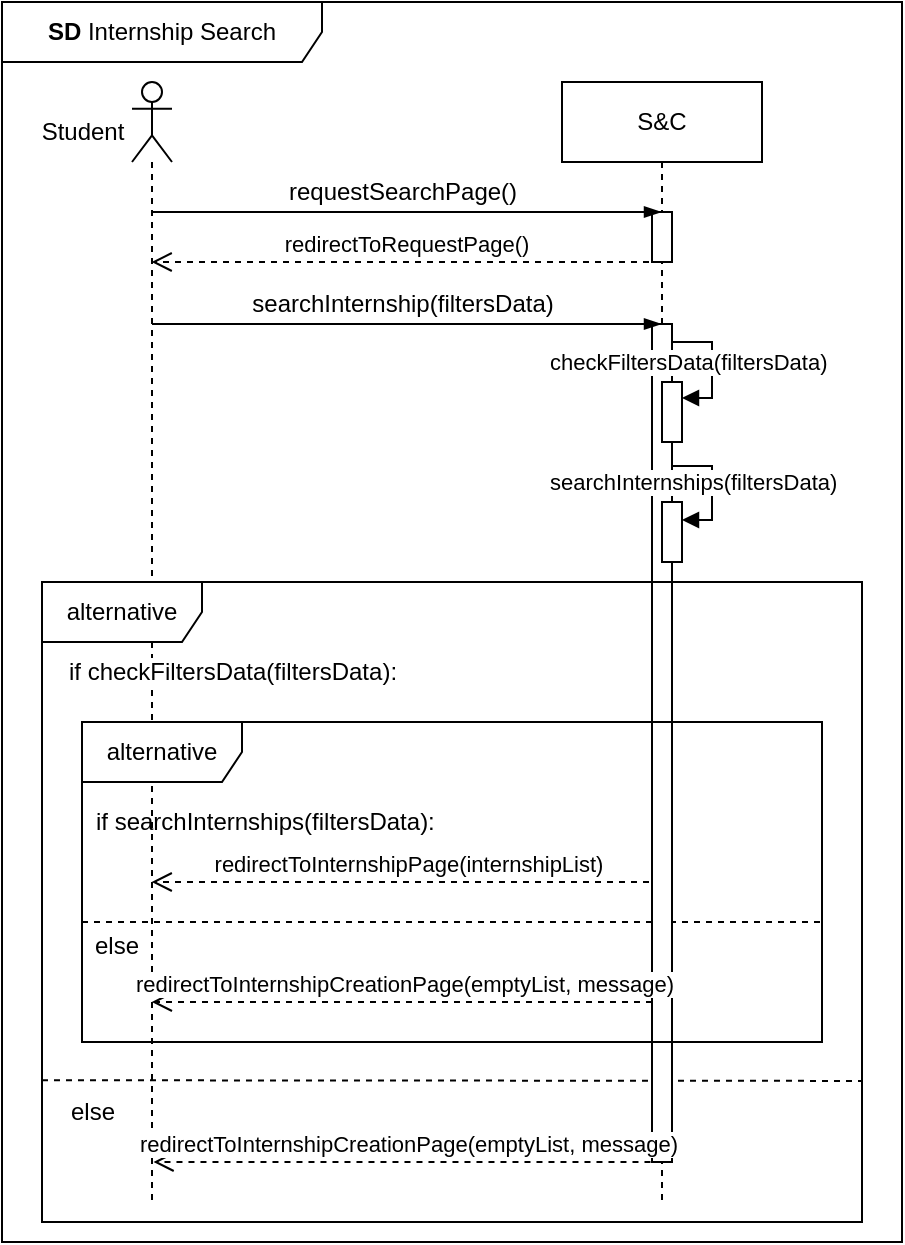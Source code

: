 <mxfile version="25.0.3">
  <diagram name="Page-1" id="2YBvvXClWsGukQMizWep">
    <mxGraphModel dx="1274" dy="669" grid="1" gridSize="10" guides="1" tooltips="1" connect="1" arrows="1" fold="1" page="1" pageScale="1" pageWidth="850" pageHeight="1100" math="0" shadow="0">
      <root>
        <mxCell id="0" />
        <mxCell id="1" parent="0" />
        <mxCell id="CObYJEAy56xA2G8EUnc1-17" value="" style="endArrow=none;dashed=1;html=1;rounded=0;exitX=0;exitY=0.418;exitDx=0;exitDy=0;exitPerimeter=0;entryX=1;entryY=0.419;entryDx=0;entryDy=0;entryPerimeter=0;" parent="1" edge="1">
          <mxGeometry width="50" height="50" relative="1" as="geometry">
            <mxPoint x="100" y="539.12" as="sourcePoint" />
            <mxPoint x="510" y="539.46" as="targetPoint" />
          </mxGeometry>
        </mxCell>
        <mxCell id="0QtaSWrWx8qJe-UsxeRv-9" value="" style="endArrow=none;dashed=1;html=1;rounded=0;exitX=0;exitY=0.418;exitDx=0;exitDy=0;exitPerimeter=0;" parent="1" edge="1">
          <mxGeometry width="50" height="50" relative="1" as="geometry">
            <mxPoint x="120" y="460" as="sourcePoint" />
            <mxPoint x="490" y="460" as="targetPoint" />
          </mxGeometry>
        </mxCell>
        <mxCell id="0QtaSWrWx8qJe-UsxeRv-10" value="redirectToInternshipPage(internshipList)" style="html=1;verticalAlign=bottom;endArrow=open;dashed=1;endSize=8;curved=0;rounded=0;" parent="1" edge="1">
          <mxGeometry x="-0.003" relative="1" as="geometry">
            <mxPoint x="409.5" y="440" as="sourcePoint" />
            <mxPoint x="154.837" y="440" as="targetPoint" />
            <mxPoint as="offset" />
          </mxGeometry>
        </mxCell>
        <mxCell id="CObYJEAy56xA2G8EUnc1-1" value="S&amp;amp;C" style="shape=umlLifeline;perimeter=lifelinePerimeter;whiteSpace=wrap;html=1;container=1;dropTarget=0;collapsible=0;recursiveResize=0;outlineConnect=0;portConstraint=eastwest;newEdgeStyle={&quot;edgeStyle&quot;:&quot;elbowEdgeStyle&quot;,&quot;elbow&quot;:&quot;vertical&quot;,&quot;curved&quot;:0,&quot;rounded&quot;:0};" parent="1" vertex="1">
          <mxGeometry x="360" y="40" width="100" height="560" as="geometry" />
        </mxCell>
        <mxCell id="ODIJXYlx-aS8_YNGp8-O-1" value="" style="html=1;points=[[0,0,0,0,5],[0,1,0,0,-5],[1,0,0,0,5],[1,1,0,0,-5]];perimeter=orthogonalPerimeter;outlineConnect=0;targetShapes=umlLifeline;portConstraint=eastwest;newEdgeStyle={&quot;curved&quot;:0,&quot;rounded&quot;:0};" vertex="1" parent="CObYJEAy56xA2G8EUnc1-1">
          <mxGeometry x="45" y="65" width="10" height="25" as="geometry" />
        </mxCell>
        <mxCell id="ODIJXYlx-aS8_YNGp8-O-2" value="" style="html=1;points=[[0,0,0,0,5],[0,1,0,0,-5],[1,0,0,0,5],[1,1,0,0,-5]];perimeter=orthogonalPerimeter;outlineConnect=0;targetShapes=umlLifeline;portConstraint=eastwest;newEdgeStyle={&quot;curved&quot;:0,&quot;rounded&quot;:0};" vertex="1" parent="CObYJEAy56xA2G8EUnc1-1">
          <mxGeometry x="45" y="121" width="10" height="419" as="geometry" />
        </mxCell>
        <mxCell id="CObYJEAy56xA2G8EUnc1-6" value="" style="shape=umlLifeline;perimeter=lifelinePerimeter;whiteSpace=wrap;html=1;container=1;dropTarget=0;collapsible=0;recursiveResize=0;outlineConnect=0;portConstraint=eastwest;newEdgeStyle={&quot;curved&quot;:0,&quot;rounded&quot;:0};participant=umlActor;" parent="1" vertex="1">
          <mxGeometry x="145" y="40" width="20" height="560" as="geometry" />
        </mxCell>
        <mxCell id="CObYJEAy56xA2G8EUnc1-7" value="Student" style="text;html=1;align=center;verticalAlign=middle;resizable=0;points=[];autosize=1;strokeColor=none;fillColor=none;" parent="1" vertex="1">
          <mxGeometry x="90" y="50" width="60" height="30" as="geometry" />
        </mxCell>
        <mxCell id="CObYJEAy56xA2G8EUnc1-8" value="" style="edgeStyle=elbowEdgeStyle;fontSize=12;html=1;endArrow=blockThin;endFill=1;rounded=0;" parent="1" edge="1">
          <mxGeometry width="160" relative="1" as="geometry">
            <mxPoint x="155.1" y="105" as="sourcePoint" />
            <mxPoint x="409.5" y="105" as="targetPoint" />
            <Array as="points">
              <mxPoint x="270" y="105" />
            </Array>
          </mxGeometry>
        </mxCell>
        <mxCell id="CObYJEAy56xA2G8EUnc1-9" value="requestSearchPage()" style="text;html=1;align=center;verticalAlign=middle;resizable=0;points=[];autosize=1;strokeColor=none;fillColor=none;" parent="1" vertex="1">
          <mxGeometry x="210" y="80" width="140" height="30" as="geometry" />
        </mxCell>
        <mxCell id="CObYJEAy56xA2G8EUnc1-15" value="&lt;b&gt;SD&lt;/b&gt;&amp;nbsp;Internship Search" style="shape=umlFrame;whiteSpace=wrap;html=1;pointerEvents=0;width=160;height=30;" parent="1" vertex="1">
          <mxGeometry x="80" width="450" height="620" as="geometry" />
        </mxCell>
        <mxCell id="CObYJEAy56xA2G8EUnc1-19" value="else" style="text;html=1;align=center;verticalAlign=middle;resizable=0;points=[];autosize=1;strokeColor=none;fillColor=none;" parent="1" vertex="1">
          <mxGeometry x="100" y="540" width="50" height="30" as="geometry" />
        </mxCell>
        <mxCell id="CObYJEAy56xA2G8EUnc1-20" value="if checkFiltersData(filtersData):" style="text;html=1;align=center;verticalAlign=middle;resizable=0;points=[];autosize=1;strokeColor=none;fillColor=none;labelBackgroundColor=default;" parent="1" vertex="1">
          <mxGeometry x="100" y="320" width="190" height="30" as="geometry" />
        </mxCell>
        <mxCell id="CObYJEAy56xA2G8EUnc1-24" value="redirectToInternshipCreationPage(emptyList, message)" style="html=1;verticalAlign=bottom;endArrow=open;dashed=1;endSize=8;curved=0;rounded=0;" parent="1" edge="1">
          <mxGeometry x="-0.003" relative="1" as="geometry">
            <mxPoint x="410.24" y="580" as="sourcePoint" />
            <mxPoint x="155.752" y="580" as="targetPoint" />
            <mxPoint as="offset" />
          </mxGeometry>
        </mxCell>
        <mxCell id="HJIBpvxVfIBrpGYPyr1l-3" value="redirectToRequestPage()" style="html=1;verticalAlign=bottom;endArrow=open;dashed=1;endSize=8;curved=0;rounded=0;" parent="1" edge="1">
          <mxGeometry relative="1" as="geometry">
            <mxPoint x="409.5" y="130" as="sourcePoint" />
            <mxPoint x="154.81" y="130" as="targetPoint" />
            <Array as="points">
              <mxPoint x="280.5" y="130" />
            </Array>
          </mxGeometry>
        </mxCell>
        <mxCell id="HJIBpvxVfIBrpGYPyr1l-5" value="searchInternship(filtersData)" style="text;html=1;align=center;verticalAlign=middle;resizable=0;points=[];autosize=1;strokeColor=none;fillColor=none;" parent="1" vertex="1">
          <mxGeometry x="195" y="136" width="170" height="30" as="geometry" />
        </mxCell>
        <mxCell id="HJIBpvxVfIBrpGYPyr1l-8" value="" style="edgeStyle=elbowEdgeStyle;fontSize=12;html=1;endArrow=blockThin;endFill=1;rounded=0;" parent="1" edge="1">
          <mxGeometry width="160" relative="1" as="geometry">
            <mxPoint x="155" y="161" as="sourcePoint" />
            <mxPoint x="409.5" y="161" as="targetPoint" />
            <Array as="points">
              <mxPoint x="270" y="161" />
            </Array>
          </mxGeometry>
        </mxCell>
        <mxCell id="CObYJEAy56xA2G8EUnc1-14" value="alternative" style="shape=umlFrame;whiteSpace=wrap;html=1;pointerEvents=0;width=80;height=30;" parent="1" vertex="1">
          <mxGeometry x="100" y="290" width="410" height="320" as="geometry" />
        </mxCell>
        <mxCell id="0QtaSWrWx8qJe-UsxeRv-4" value="checkFiltersData(filtersData)" style="html=1;align=left;spacingLeft=2;endArrow=block;rounded=0;edgeStyle=orthogonalEdgeStyle;curved=0;rounded=0;" parent="1" edge="1">
          <mxGeometry x="-1" y="65" relative="1" as="geometry">
            <mxPoint x="415" y="172.97" as="sourcePoint" />
            <Array as="points">
              <mxPoint x="415" y="170" />
              <mxPoint x="435" y="170" />
              <mxPoint x="435" y="198" />
            </Array>
            <mxPoint y="7" as="offset" />
            <mxPoint x="420" y="198.004" as="targetPoint" />
          </mxGeometry>
        </mxCell>
        <mxCell id="0QtaSWrWx8qJe-UsxeRv-6" value="" style="html=1;points=[[0,0,0,0,5],[0,1,0,0,-5],[1,0,0,0,5],[1,1,0,0,-5]];perimeter=orthogonalPerimeter;outlineConnect=0;targetShapes=umlLifeline;portConstraint=eastwest;newEdgeStyle={&quot;curved&quot;:0,&quot;rounded&quot;:0};" parent="1" vertex="1">
          <mxGeometry x="410" y="250" width="10" height="30" as="geometry" />
        </mxCell>
        <mxCell id="0QtaSWrWx8qJe-UsxeRv-7" value="alternative" style="shape=umlFrame;whiteSpace=wrap;html=1;pointerEvents=0;width=80;height=30;" parent="1" vertex="1">
          <mxGeometry x="120" y="360" width="370" height="160" as="geometry" />
        </mxCell>
        <mxCell id="0QtaSWrWx8qJe-UsxeRv-8" value="if&amp;nbsp;searchInternships(filtersData):" style="text;whiteSpace=wrap;html=1;" parent="1" vertex="1">
          <mxGeometry x="125" y="396" width="200" height="30" as="geometry" />
        </mxCell>
        <mxCell id="0QtaSWrWx8qJe-UsxeRv-11" value="else" style="text;html=1;align=center;verticalAlign=middle;resizable=0;points=[];autosize=1;strokeColor=none;fillColor=none;" parent="1" vertex="1">
          <mxGeometry x="112" y="457" width="50" height="30" as="geometry" />
        </mxCell>
        <mxCell id="0QtaSWrWx8qJe-UsxeRv-21" value="" style="html=1;points=[[0,0,0,0,5],[0,1,0,0,-5],[1,0,0,0,5],[1,1,0,0,-5]];perimeter=orthogonalPerimeter;outlineConnect=0;targetShapes=umlLifeline;portConstraint=eastwest;newEdgeStyle={&quot;curved&quot;:0,&quot;rounded&quot;:0};" parent="1" vertex="1">
          <mxGeometry x="410" y="190" width="10" height="30" as="geometry" />
        </mxCell>
        <mxCell id="0QtaSWrWx8qJe-UsxeRv-14" value="redirectToInternshipCreationPage(emptyList, message)" style="html=1;verticalAlign=bottom;endArrow=open;dashed=1;endSize=8;curved=0;rounded=0;" parent="1" edge="1" source="ODIJXYlx-aS8_YNGp8-O-2">
          <mxGeometry x="-0.003" relative="1" as="geometry">
            <mxPoint x="410" y="500" as="sourcePoint" />
            <mxPoint x="154.894" y="500" as="targetPoint" />
            <mxPoint as="offset" />
          </mxGeometry>
        </mxCell>
        <mxCell id="0QtaSWrWx8qJe-UsxeRv-5" value="searchInternships(filtersData)" style="html=1;align=left;spacingLeft=2;endArrow=block;rounded=0;edgeStyle=orthogonalEdgeStyle;curved=0;rounded=0;" parent="1" edge="1">
          <mxGeometry x="-1" y="65" relative="1" as="geometry">
            <mxPoint x="415" y="233.97" as="sourcePoint" />
            <Array as="points">
              <mxPoint x="415" y="232" />
              <mxPoint x="435" y="232" />
              <mxPoint x="435" y="259" />
            </Array>
            <mxPoint y="6" as="offset" />
            <mxPoint x="420" y="259.004" as="targetPoint" />
          </mxGeometry>
        </mxCell>
      </root>
    </mxGraphModel>
  </diagram>
</mxfile>

